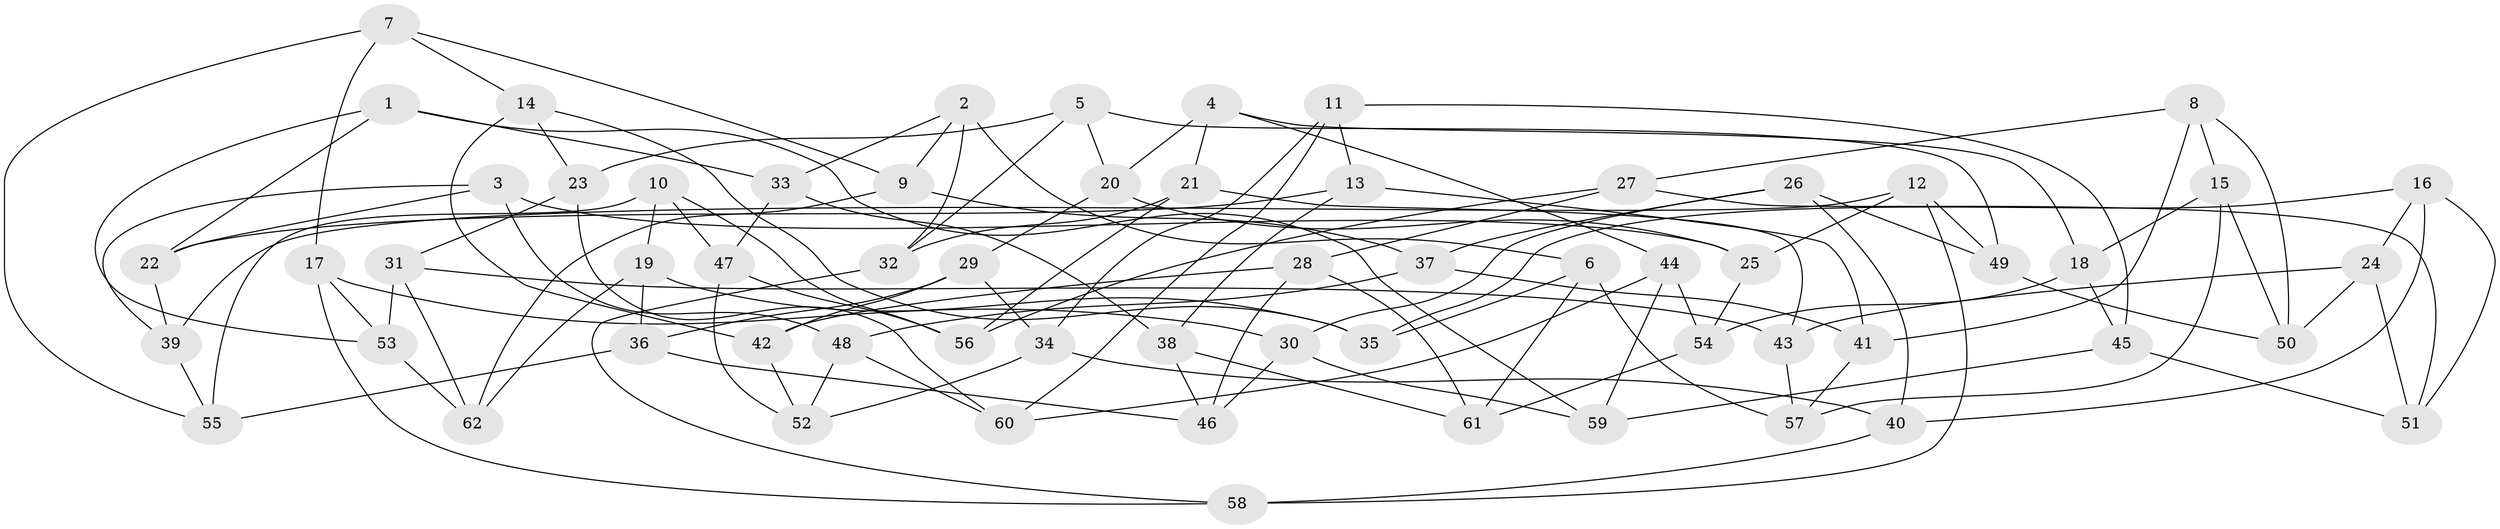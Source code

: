 // Generated by graph-tools (version 1.1) at 2025/11/02/27/25 16:11:43]
// undirected, 62 vertices, 124 edges
graph export_dot {
graph [start="1"]
  node [color=gray90,style=filled];
  1;
  2;
  3;
  4;
  5;
  6;
  7;
  8;
  9;
  10;
  11;
  12;
  13;
  14;
  15;
  16;
  17;
  18;
  19;
  20;
  21;
  22;
  23;
  24;
  25;
  26;
  27;
  28;
  29;
  30;
  31;
  32;
  33;
  34;
  35;
  36;
  37;
  38;
  39;
  40;
  41;
  42;
  43;
  44;
  45;
  46;
  47;
  48;
  49;
  50;
  51;
  52;
  53;
  54;
  55;
  56;
  57;
  58;
  59;
  60;
  61;
  62;
  1 -- 33;
  1 -- 22;
  1 -- 53;
  1 -- 59;
  2 -- 32;
  2 -- 9;
  2 -- 33;
  2 -- 6;
  3 -- 22;
  3 -- 25;
  3 -- 39;
  3 -- 48;
  4 -- 18;
  4 -- 21;
  4 -- 20;
  4 -- 44;
  5 -- 20;
  5 -- 49;
  5 -- 23;
  5 -- 32;
  6 -- 61;
  6 -- 57;
  6 -- 35;
  7 -- 55;
  7 -- 17;
  7 -- 14;
  7 -- 9;
  8 -- 41;
  8 -- 50;
  8 -- 15;
  8 -- 27;
  9 -- 37;
  9 -- 62;
  10 -- 56;
  10 -- 55;
  10 -- 47;
  10 -- 19;
  11 -- 34;
  11 -- 13;
  11 -- 60;
  11 -- 45;
  12 -- 58;
  12 -- 39;
  12 -- 49;
  12 -- 25;
  13 -- 22;
  13 -- 38;
  13 -- 41;
  14 -- 23;
  14 -- 42;
  14 -- 35;
  15 -- 18;
  15 -- 50;
  15 -- 57;
  16 -- 40;
  16 -- 24;
  16 -- 35;
  16 -- 51;
  17 -- 30;
  17 -- 58;
  17 -- 53;
  18 -- 54;
  18 -- 45;
  19 -- 35;
  19 -- 36;
  19 -- 62;
  20 -- 29;
  20 -- 25;
  21 -- 56;
  21 -- 32;
  21 -- 43;
  22 -- 39;
  23 -- 31;
  23 -- 60;
  24 -- 43;
  24 -- 50;
  24 -- 51;
  25 -- 54;
  26 -- 30;
  26 -- 37;
  26 -- 49;
  26 -- 40;
  27 -- 51;
  27 -- 56;
  27 -- 28;
  28 -- 61;
  28 -- 46;
  28 -- 42;
  29 -- 42;
  29 -- 34;
  29 -- 36;
  30 -- 59;
  30 -- 46;
  31 -- 43;
  31 -- 62;
  31 -- 53;
  32 -- 58;
  33 -- 38;
  33 -- 47;
  34 -- 40;
  34 -- 52;
  36 -- 55;
  36 -- 46;
  37 -- 48;
  37 -- 41;
  38 -- 61;
  38 -- 46;
  39 -- 55;
  40 -- 58;
  41 -- 57;
  42 -- 52;
  43 -- 57;
  44 -- 59;
  44 -- 54;
  44 -- 60;
  45 -- 51;
  45 -- 59;
  47 -- 52;
  47 -- 56;
  48 -- 60;
  48 -- 52;
  49 -- 50;
  53 -- 62;
  54 -- 61;
}
